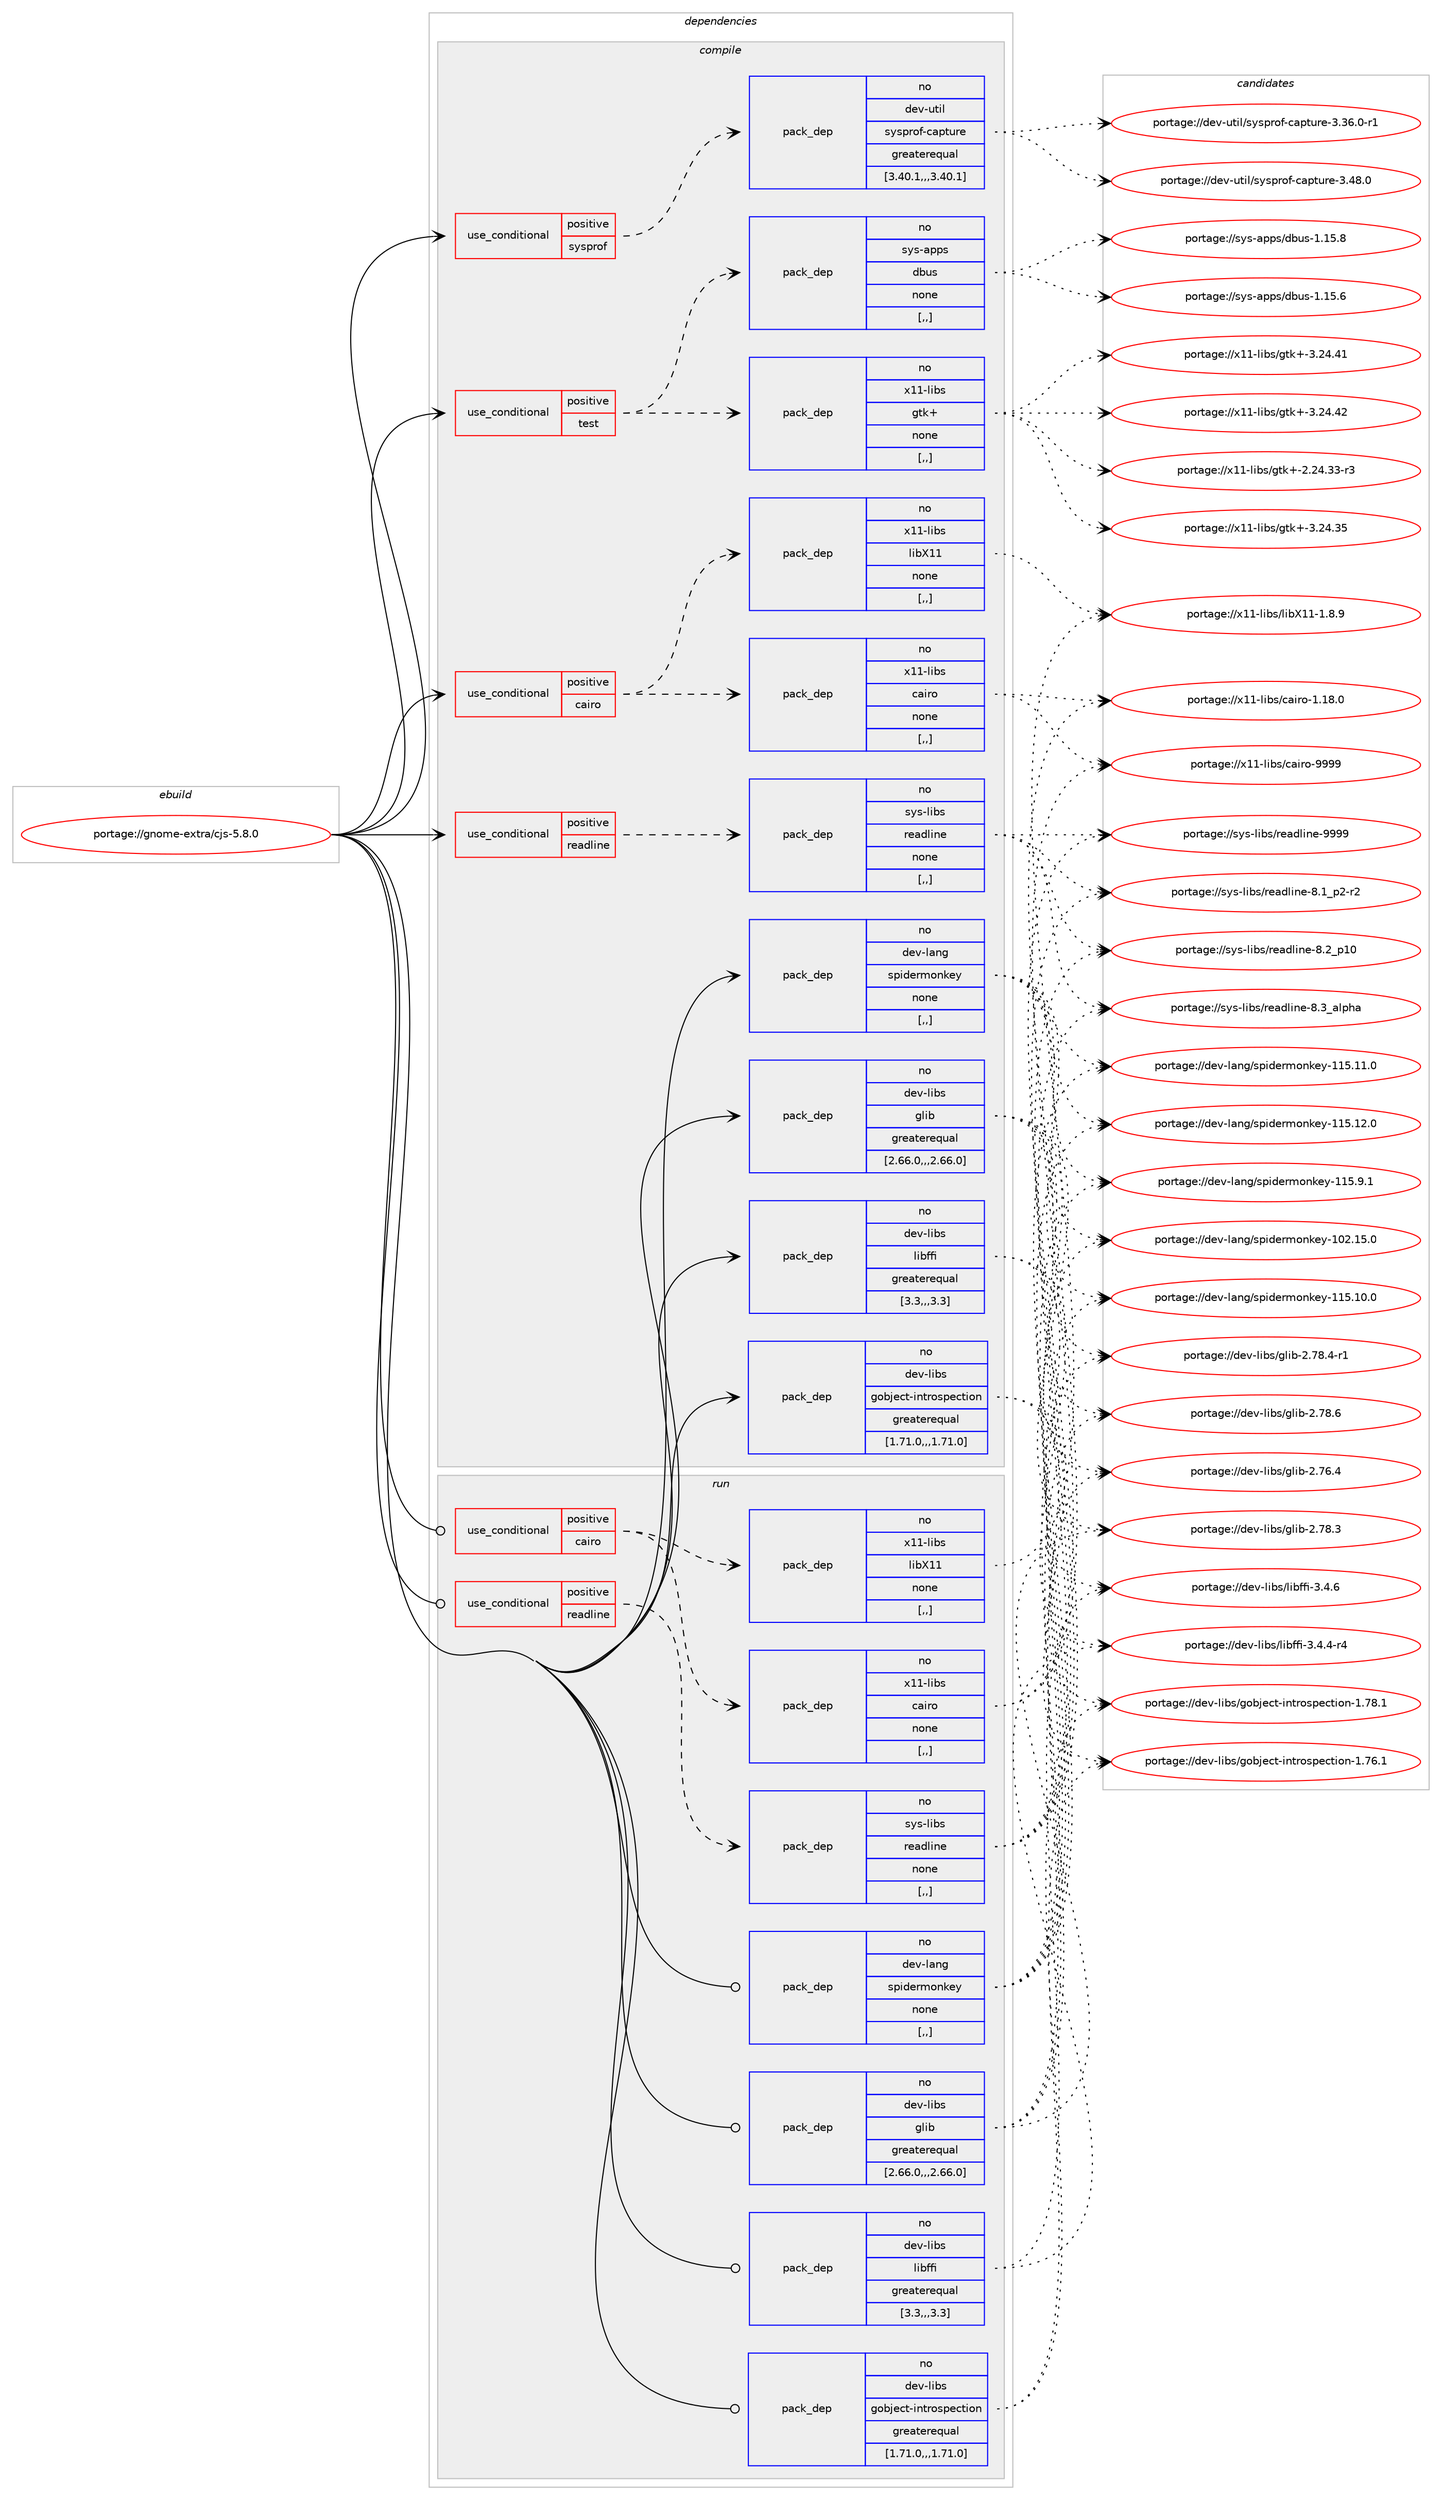 digraph prolog {

# *************
# Graph options
# *************

newrank=true;
concentrate=true;
compound=true;
graph [rankdir=LR,fontname=Helvetica,fontsize=10,ranksep=1.5];#, ranksep=2.5, nodesep=0.2];
edge  [arrowhead=vee];
node  [fontname=Helvetica,fontsize=10];

# **********
# The ebuild
# **********

subgraph cluster_leftcol {
color=gray;
rank=same;
label=<<i>ebuild</i>>;
id [label="portage://gnome-extra/cjs-5.8.0", color=red, width=4, href="../gnome-extra/cjs-5.8.0.svg"];
}

# ****************
# The dependencies
# ****************

subgraph cluster_midcol {
color=gray;
label=<<i>dependencies</i>>;
subgraph cluster_compile {
fillcolor="#eeeeee";
style=filled;
label=<<i>compile</i>>;
subgraph cond64145 {
dependency234758 [label=<<TABLE BORDER="0" CELLBORDER="1" CELLSPACING="0" CELLPADDING="4"><TR><TD ROWSPAN="3" CELLPADDING="10">use_conditional</TD></TR><TR><TD>positive</TD></TR><TR><TD>cairo</TD></TR></TABLE>>, shape=none, color=red];
subgraph pack169098 {
dependency234759 [label=<<TABLE BORDER="0" CELLBORDER="1" CELLSPACING="0" CELLPADDING="4" WIDTH="220"><TR><TD ROWSPAN="6" CELLPADDING="30">pack_dep</TD></TR><TR><TD WIDTH="110">no</TD></TR><TR><TD>x11-libs</TD></TR><TR><TD>cairo</TD></TR><TR><TD>none</TD></TR><TR><TD>[,,]</TD></TR></TABLE>>, shape=none, color=blue];
}
dependency234758:e -> dependency234759:w [weight=20,style="dashed",arrowhead="vee"];
subgraph pack169099 {
dependency234760 [label=<<TABLE BORDER="0" CELLBORDER="1" CELLSPACING="0" CELLPADDING="4" WIDTH="220"><TR><TD ROWSPAN="6" CELLPADDING="30">pack_dep</TD></TR><TR><TD WIDTH="110">no</TD></TR><TR><TD>x11-libs</TD></TR><TR><TD>libX11</TD></TR><TR><TD>none</TD></TR><TR><TD>[,,]</TD></TR></TABLE>>, shape=none, color=blue];
}
dependency234758:e -> dependency234760:w [weight=20,style="dashed",arrowhead="vee"];
}
id:e -> dependency234758:w [weight=20,style="solid",arrowhead="vee"];
subgraph cond64146 {
dependency234761 [label=<<TABLE BORDER="0" CELLBORDER="1" CELLSPACING="0" CELLPADDING="4"><TR><TD ROWSPAN="3" CELLPADDING="10">use_conditional</TD></TR><TR><TD>positive</TD></TR><TR><TD>readline</TD></TR></TABLE>>, shape=none, color=red];
subgraph pack169100 {
dependency234762 [label=<<TABLE BORDER="0" CELLBORDER="1" CELLSPACING="0" CELLPADDING="4" WIDTH="220"><TR><TD ROWSPAN="6" CELLPADDING="30">pack_dep</TD></TR><TR><TD WIDTH="110">no</TD></TR><TR><TD>sys-libs</TD></TR><TR><TD>readline</TD></TR><TR><TD>none</TD></TR><TR><TD>[,,]</TD></TR></TABLE>>, shape=none, color=blue];
}
dependency234761:e -> dependency234762:w [weight=20,style="dashed",arrowhead="vee"];
}
id:e -> dependency234761:w [weight=20,style="solid",arrowhead="vee"];
subgraph cond64147 {
dependency234763 [label=<<TABLE BORDER="0" CELLBORDER="1" CELLSPACING="0" CELLPADDING="4"><TR><TD ROWSPAN="3" CELLPADDING="10">use_conditional</TD></TR><TR><TD>positive</TD></TR><TR><TD>sysprof</TD></TR></TABLE>>, shape=none, color=red];
subgraph pack169101 {
dependency234764 [label=<<TABLE BORDER="0" CELLBORDER="1" CELLSPACING="0" CELLPADDING="4" WIDTH="220"><TR><TD ROWSPAN="6" CELLPADDING="30">pack_dep</TD></TR><TR><TD WIDTH="110">no</TD></TR><TR><TD>dev-util</TD></TR><TR><TD>sysprof-capture</TD></TR><TR><TD>greaterequal</TD></TR><TR><TD>[3.40.1,,,3.40.1]</TD></TR></TABLE>>, shape=none, color=blue];
}
dependency234763:e -> dependency234764:w [weight=20,style="dashed",arrowhead="vee"];
}
id:e -> dependency234763:w [weight=20,style="solid",arrowhead="vee"];
subgraph cond64148 {
dependency234765 [label=<<TABLE BORDER="0" CELLBORDER="1" CELLSPACING="0" CELLPADDING="4"><TR><TD ROWSPAN="3" CELLPADDING="10">use_conditional</TD></TR><TR><TD>positive</TD></TR><TR><TD>test</TD></TR></TABLE>>, shape=none, color=red];
subgraph pack169102 {
dependency234766 [label=<<TABLE BORDER="0" CELLBORDER="1" CELLSPACING="0" CELLPADDING="4" WIDTH="220"><TR><TD ROWSPAN="6" CELLPADDING="30">pack_dep</TD></TR><TR><TD WIDTH="110">no</TD></TR><TR><TD>sys-apps</TD></TR><TR><TD>dbus</TD></TR><TR><TD>none</TD></TR><TR><TD>[,,]</TD></TR></TABLE>>, shape=none, color=blue];
}
dependency234765:e -> dependency234766:w [weight=20,style="dashed",arrowhead="vee"];
subgraph pack169103 {
dependency234767 [label=<<TABLE BORDER="0" CELLBORDER="1" CELLSPACING="0" CELLPADDING="4" WIDTH="220"><TR><TD ROWSPAN="6" CELLPADDING="30">pack_dep</TD></TR><TR><TD WIDTH="110">no</TD></TR><TR><TD>x11-libs</TD></TR><TR><TD>gtk+</TD></TR><TR><TD>none</TD></TR><TR><TD>[,,]</TD></TR></TABLE>>, shape=none, color=blue];
}
dependency234765:e -> dependency234767:w [weight=20,style="dashed",arrowhead="vee"];
}
id:e -> dependency234765:w [weight=20,style="solid",arrowhead="vee"];
subgraph pack169104 {
dependency234768 [label=<<TABLE BORDER="0" CELLBORDER="1" CELLSPACING="0" CELLPADDING="4" WIDTH="220"><TR><TD ROWSPAN="6" CELLPADDING="30">pack_dep</TD></TR><TR><TD WIDTH="110">no</TD></TR><TR><TD>dev-lang</TD></TR><TR><TD>spidermonkey</TD></TR><TR><TD>none</TD></TR><TR><TD>[,,]</TD></TR></TABLE>>, shape=none, color=blue];
}
id:e -> dependency234768:w [weight=20,style="solid",arrowhead="vee"];
subgraph pack169105 {
dependency234769 [label=<<TABLE BORDER="0" CELLBORDER="1" CELLSPACING="0" CELLPADDING="4" WIDTH="220"><TR><TD ROWSPAN="6" CELLPADDING="30">pack_dep</TD></TR><TR><TD WIDTH="110">no</TD></TR><TR><TD>dev-libs</TD></TR><TR><TD>glib</TD></TR><TR><TD>greaterequal</TD></TR><TR><TD>[2.66.0,,,2.66.0]</TD></TR></TABLE>>, shape=none, color=blue];
}
id:e -> dependency234769:w [weight=20,style="solid",arrowhead="vee"];
subgraph pack169106 {
dependency234770 [label=<<TABLE BORDER="0" CELLBORDER="1" CELLSPACING="0" CELLPADDING="4" WIDTH="220"><TR><TD ROWSPAN="6" CELLPADDING="30">pack_dep</TD></TR><TR><TD WIDTH="110">no</TD></TR><TR><TD>dev-libs</TD></TR><TR><TD>gobject-introspection</TD></TR><TR><TD>greaterequal</TD></TR><TR><TD>[1.71.0,,,1.71.0]</TD></TR></TABLE>>, shape=none, color=blue];
}
id:e -> dependency234770:w [weight=20,style="solid",arrowhead="vee"];
subgraph pack169107 {
dependency234771 [label=<<TABLE BORDER="0" CELLBORDER="1" CELLSPACING="0" CELLPADDING="4" WIDTH="220"><TR><TD ROWSPAN="6" CELLPADDING="30">pack_dep</TD></TR><TR><TD WIDTH="110">no</TD></TR><TR><TD>dev-libs</TD></TR><TR><TD>libffi</TD></TR><TR><TD>greaterequal</TD></TR><TR><TD>[3.3,,,3.3]</TD></TR></TABLE>>, shape=none, color=blue];
}
id:e -> dependency234771:w [weight=20,style="solid",arrowhead="vee"];
}
subgraph cluster_compileandrun {
fillcolor="#eeeeee";
style=filled;
label=<<i>compile and run</i>>;
}
subgraph cluster_run {
fillcolor="#eeeeee";
style=filled;
label=<<i>run</i>>;
subgraph cond64149 {
dependency234772 [label=<<TABLE BORDER="0" CELLBORDER="1" CELLSPACING="0" CELLPADDING="4"><TR><TD ROWSPAN="3" CELLPADDING="10">use_conditional</TD></TR><TR><TD>positive</TD></TR><TR><TD>cairo</TD></TR></TABLE>>, shape=none, color=red];
subgraph pack169108 {
dependency234773 [label=<<TABLE BORDER="0" CELLBORDER="1" CELLSPACING="0" CELLPADDING="4" WIDTH="220"><TR><TD ROWSPAN="6" CELLPADDING="30">pack_dep</TD></TR><TR><TD WIDTH="110">no</TD></TR><TR><TD>x11-libs</TD></TR><TR><TD>cairo</TD></TR><TR><TD>none</TD></TR><TR><TD>[,,]</TD></TR></TABLE>>, shape=none, color=blue];
}
dependency234772:e -> dependency234773:w [weight=20,style="dashed",arrowhead="vee"];
subgraph pack169109 {
dependency234774 [label=<<TABLE BORDER="0" CELLBORDER="1" CELLSPACING="0" CELLPADDING="4" WIDTH="220"><TR><TD ROWSPAN="6" CELLPADDING="30">pack_dep</TD></TR><TR><TD WIDTH="110">no</TD></TR><TR><TD>x11-libs</TD></TR><TR><TD>libX11</TD></TR><TR><TD>none</TD></TR><TR><TD>[,,]</TD></TR></TABLE>>, shape=none, color=blue];
}
dependency234772:e -> dependency234774:w [weight=20,style="dashed",arrowhead="vee"];
}
id:e -> dependency234772:w [weight=20,style="solid",arrowhead="odot"];
subgraph cond64150 {
dependency234775 [label=<<TABLE BORDER="0" CELLBORDER="1" CELLSPACING="0" CELLPADDING="4"><TR><TD ROWSPAN="3" CELLPADDING="10">use_conditional</TD></TR><TR><TD>positive</TD></TR><TR><TD>readline</TD></TR></TABLE>>, shape=none, color=red];
subgraph pack169110 {
dependency234776 [label=<<TABLE BORDER="0" CELLBORDER="1" CELLSPACING="0" CELLPADDING="4" WIDTH="220"><TR><TD ROWSPAN="6" CELLPADDING="30">pack_dep</TD></TR><TR><TD WIDTH="110">no</TD></TR><TR><TD>sys-libs</TD></TR><TR><TD>readline</TD></TR><TR><TD>none</TD></TR><TR><TD>[,,]</TD></TR></TABLE>>, shape=none, color=blue];
}
dependency234775:e -> dependency234776:w [weight=20,style="dashed",arrowhead="vee"];
}
id:e -> dependency234775:w [weight=20,style="solid",arrowhead="odot"];
subgraph pack169111 {
dependency234777 [label=<<TABLE BORDER="0" CELLBORDER="1" CELLSPACING="0" CELLPADDING="4" WIDTH="220"><TR><TD ROWSPAN="6" CELLPADDING="30">pack_dep</TD></TR><TR><TD WIDTH="110">no</TD></TR><TR><TD>dev-lang</TD></TR><TR><TD>spidermonkey</TD></TR><TR><TD>none</TD></TR><TR><TD>[,,]</TD></TR></TABLE>>, shape=none, color=blue];
}
id:e -> dependency234777:w [weight=20,style="solid",arrowhead="odot"];
subgraph pack169112 {
dependency234778 [label=<<TABLE BORDER="0" CELLBORDER="1" CELLSPACING="0" CELLPADDING="4" WIDTH="220"><TR><TD ROWSPAN="6" CELLPADDING="30">pack_dep</TD></TR><TR><TD WIDTH="110">no</TD></TR><TR><TD>dev-libs</TD></TR><TR><TD>glib</TD></TR><TR><TD>greaterequal</TD></TR><TR><TD>[2.66.0,,,2.66.0]</TD></TR></TABLE>>, shape=none, color=blue];
}
id:e -> dependency234778:w [weight=20,style="solid",arrowhead="odot"];
subgraph pack169113 {
dependency234779 [label=<<TABLE BORDER="0" CELLBORDER="1" CELLSPACING="0" CELLPADDING="4" WIDTH="220"><TR><TD ROWSPAN="6" CELLPADDING="30">pack_dep</TD></TR><TR><TD WIDTH="110">no</TD></TR><TR><TD>dev-libs</TD></TR><TR><TD>gobject-introspection</TD></TR><TR><TD>greaterequal</TD></TR><TR><TD>[1.71.0,,,1.71.0]</TD></TR></TABLE>>, shape=none, color=blue];
}
id:e -> dependency234779:w [weight=20,style="solid",arrowhead="odot"];
subgraph pack169114 {
dependency234780 [label=<<TABLE BORDER="0" CELLBORDER="1" CELLSPACING="0" CELLPADDING="4" WIDTH="220"><TR><TD ROWSPAN="6" CELLPADDING="30">pack_dep</TD></TR><TR><TD WIDTH="110">no</TD></TR><TR><TD>dev-libs</TD></TR><TR><TD>libffi</TD></TR><TR><TD>greaterequal</TD></TR><TR><TD>[3.3,,,3.3]</TD></TR></TABLE>>, shape=none, color=blue];
}
id:e -> dependency234780:w [weight=20,style="solid",arrowhead="odot"];
}
}

# **************
# The candidates
# **************

subgraph cluster_choices {
rank=same;
color=gray;
label=<<i>candidates</i>>;

subgraph choice169098 {
color=black;
nodesep=1;
choice1204949451081059811547999710511411145494649564648 [label="portage://x11-libs/cairo-1.18.0", color=red, width=4,href="../x11-libs/cairo-1.18.0.svg"];
choice120494945108105981154799971051141114557575757 [label="portage://x11-libs/cairo-9999", color=red, width=4,href="../x11-libs/cairo-9999.svg"];
dependency234759:e -> choice1204949451081059811547999710511411145494649564648:w [style=dotted,weight="100"];
dependency234759:e -> choice120494945108105981154799971051141114557575757:w [style=dotted,weight="100"];
}
subgraph choice169099 {
color=black;
nodesep=1;
choice120494945108105981154710810598884949454946564657 [label="portage://x11-libs/libX11-1.8.9", color=red, width=4,href="../x11-libs/libX11-1.8.9.svg"];
dependency234760:e -> choice120494945108105981154710810598884949454946564657:w [style=dotted,weight="100"];
}
subgraph choice169100 {
color=black;
nodesep=1;
choice115121115451081059811547114101971001081051101014556464995112504511450 [label="portage://sys-libs/readline-8.1_p2-r2", color=red, width=4,href="../sys-libs/readline-8.1_p2-r2.svg"];
choice1151211154510810598115471141019710010810511010145564650951124948 [label="portage://sys-libs/readline-8.2_p10", color=red, width=4,href="../sys-libs/readline-8.2_p10.svg"];
choice1151211154510810598115471141019710010810511010145564651959710811210497 [label="portage://sys-libs/readline-8.3_alpha", color=red, width=4,href="../sys-libs/readline-8.3_alpha.svg"];
choice115121115451081059811547114101971001081051101014557575757 [label="portage://sys-libs/readline-9999", color=red, width=4,href="../sys-libs/readline-9999.svg"];
dependency234762:e -> choice115121115451081059811547114101971001081051101014556464995112504511450:w [style=dotted,weight="100"];
dependency234762:e -> choice1151211154510810598115471141019710010810511010145564650951124948:w [style=dotted,weight="100"];
dependency234762:e -> choice1151211154510810598115471141019710010810511010145564651959710811210497:w [style=dotted,weight="100"];
dependency234762:e -> choice115121115451081059811547114101971001081051101014557575757:w [style=dotted,weight="100"];
}
subgraph choice169101 {
color=black;
nodesep=1;
choice1001011184511711610510847115121115112114111102459997112116117114101455146515446484511449 [label="portage://dev-util/sysprof-capture-3.36.0-r1", color=red, width=4,href="../dev-util/sysprof-capture-3.36.0-r1.svg"];
choice100101118451171161051084711512111511211411110245999711211611711410145514652564648 [label="portage://dev-util/sysprof-capture-3.48.0", color=red, width=4,href="../dev-util/sysprof-capture-3.48.0.svg"];
dependency234764:e -> choice1001011184511711610510847115121115112114111102459997112116117114101455146515446484511449:w [style=dotted,weight="100"];
dependency234764:e -> choice100101118451171161051084711512111511211411110245999711211611711410145514652564648:w [style=dotted,weight="100"];
}
subgraph choice169102 {
color=black;
nodesep=1;
choice1151211154597112112115471009811711545494649534654 [label="portage://sys-apps/dbus-1.15.6", color=red, width=4,href="../sys-apps/dbus-1.15.6.svg"];
choice1151211154597112112115471009811711545494649534656 [label="portage://sys-apps/dbus-1.15.8", color=red, width=4,href="../sys-apps/dbus-1.15.8.svg"];
dependency234766:e -> choice1151211154597112112115471009811711545494649534654:w [style=dotted,weight="100"];
dependency234766:e -> choice1151211154597112112115471009811711545494649534656:w [style=dotted,weight="100"];
}
subgraph choice169103 {
color=black;
nodesep=1;
choice12049494510810598115471031161074345504650524651514511451 [label="portage://x11-libs/gtk+-2.24.33-r3", color=red, width=4,href="../x11-libs/gtk+-2.24.33-r3.svg"];
choice1204949451081059811547103116107434551465052465153 [label="portage://x11-libs/gtk+-3.24.35", color=red, width=4,href="../x11-libs/gtk+-3.24.35.svg"];
choice1204949451081059811547103116107434551465052465249 [label="portage://x11-libs/gtk+-3.24.41", color=red, width=4,href="../x11-libs/gtk+-3.24.41.svg"];
choice1204949451081059811547103116107434551465052465250 [label="portage://x11-libs/gtk+-3.24.42", color=red, width=4,href="../x11-libs/gtk+-3.24.42.svg"];
dependency234767:e -> choice12049494510810598115471031161074345504650524651514511451:w [style=dotted,weight="100"];
dependency234767:e -> choice1204949451081059811547103116107434551465052465153:w [style=dotted,weight="100"];
dependency234767:e -> choice1204949451081059811547103116107434551465052465249:w [style=dotted,weight="100"];
dependency234767:e -> choice1204949451081059811547103116107434551465052465250:w [style=dotted,weight="100"];
}
subgraph choice169104 {
color=black;
nodesep=1;
choice100101118451089711010347115112105100101114109111110107101121454948504649534648 [label="portage://dev-lang/spidermonkey-102.15.0", color=red, width=4,href="../dev-lang/spidermonkey-102.15.0.svg"];
choice100101118451089711010347115112105100101114109111110107101121454949534649484648 [label="portage://dev-lang/spidermonkey-115.10.0", color=red, width=4,href="../dev-lang/spidermonkey-115.10.0.svg"];
choice100101118451089711010347115112105100101114109111110107101121454949534649494648 [label="portage://dev-lang/spidermonkey-115.11.0", color=red, width=4,href="../dev-lang/spidermonkey-115.11.0.svg"];
choice100101118451089711010347115112105100101114109111110107101121454949534649504648 [label="portage://dev-lang/spidermonkey-115.12.0", color=red, width=4,href="../dev-lang/spidermonkey-115.12.0.svg"];
choice1001011184510897110103471151121051001011141091111101071011214549495346574649 [label="portage://dev-lang/spidermonkey-115.9.1", color=red, width=4,href="../dev-lang/spidermonkey-115.9.1.svg"];
dependency234768:e -> choice100101118451089711010347115112105100101114109111110107101121454948504649534648:w [style=dotted,weight="100"];
dependency234768:e -> choice100101118451089711010347115112105100101114109111110107101121454949534649484648:w [style=dotted,weight="100"];
dependency234768:e -> choice100101118451089711010347115112105100101114109111110107101121454949534649494648:w [style=dotted,weight="100"];
dependency234768:e -> choice100101118451089711010347115112105100101114109111110107101121454949534649504648:w [style=dotted,weight="100"];
dependency234768:e -> choice1001011184510897110103471151121051001011141091111101071011214549495346574649:w [style=dotted,weight="100"];
}
subgraph choice169105 {
color=black;
nodesep=1;
choice1001011184510810598115471031081059845504655544652 [label="portage://dev-libs/glib-2.76.4", color=red, width=4,href="../dev-libs/glib-2.76.4.svg"];
choice1001011184510810598115471031081059845504655564651 [label="portage://dev-libs/glib-2.78.3", color=red, width=4,href="../dev-libs/glib-2.78.3.svg"];
choice10010111845108105981154710310810598455046555646524511449 [label="portage://dev-libs/glib-2.78.4-r1", color=red, width=4,href="../dev-libs/glib-2.78.4-r1.svg"];
choice1001011184510810598115471031081059845504655564654 [label="portage://dev-libs/glib-2.78.6", color=red, width=4,href="../dev-libs/glib-2.78.6.svg"];
dependency234769:e -> choice1001011184510810598115471031081059845504655544652:w [style=dotted,weight="100"];
dependency234769:e -> choice1001011184510810598115471031081059845504655564651:w [style=dotted,weight="100"];
dependency234769:e -> choice10010111845108105981154710310810598455046555646524511449:w [style=dotted,weight="100"];
dependency234769:e -> choice1001011184510810598115471031081059845504655564654:w [style=dotted,weight="100"];
}
subgraph choice169106 {
color=black;
nodesep=1;
choice1001011184510810598115471031119810610199116451051101161141111151121019911610511111045494655544649 [label="portage://dev-libs/gobject-introspection-1.76.1", color=red, width=4,href="../dev-libs/gobject-introspection-1.76.1.svg"];
choice1001011184510810598115471031119810610199116451051101161141111151121019911610511111045494655564649 [label="portage://dev-libs/gobject-introspection-1.78.1", color=red, width=4,href="../dev-libs/gobject-introspection-1.78.1.svg"];
dependency234770:e -> choice1001011184510810598115471031119810610199116451051101161141111151121019911610511111045494655544649:w [style=dotted,weight="100"];
dependency234770:e -> choice1001011184510810598115471031119810610199116451051101161141111151121019911610511111045494655564649:w [style=dotted,weight="100"];
}
subgraph choice169107 {
color=black;
nodesep=1;
choice100101118451081059811547108105981021021054551465246524511452 [label="portage://dev-libs/libffi-3.4.4-r4", color=red, width=4,href="../dev-libs/libffi-3.4.4-r4.svg"];
choice10010111845108105981154710810598102102105455146524654 [label="portage://dev-libs/libffi-3.4.6", color=red, width=4,href="../dev-libs/libffi-3.4.6.svg"];
dependency234771:e -> choice100101118451081059811547108105981021021054551465246524511452:w [style=dotted,weight="100"];
dependency234771:e -> choice10010111845108105981154710810598102102105455146524654:w [style=dotted,weight="100"];
}
subgraph choice169108 {
color=black;
nodesep=1;
choice1204949451081059811547999710511411145494649564648 [label="portage://x11-libs/cairo-1.18.0", color=red, width=4,href="../x11-libs/cairo-1.18.0.svg"];
choice120494945108105981154799971051141114557575757 [label="portage://x11-libs/cairo-9999", color=red, width=4,href="../x11-libs/cairo-9999.svg"];
dependency234773:e -> choice1204949451081059811547999710511411145494649564648:w [style=dotted,weight="100"];
dependency234773:e -> choice120494945108105981154799971051141114557575757:w [style=dotted,weight="100"];
}
subgraph choice169109 {
color=black;
nodesep=1;
choice120494945108105981154710810598884949454946564657 [label="portage://x11-libs/libX11-1.8.9", color=red, width=4,href="../x11-libs/libX11-1.8.9.svg"];
dependency234774:e -> choice120494945108105981154710810598884949454946564657:w [style=dotted,weight="100"];
}
subgraph choice169110 {
color=black;
nodesep=1;
choice115121115451081059811547114101971001081051101014556464995112504511450 [label="portage://sys-libs/readline-8.1_p2-r2", color=red, width=4,href="../sys-libs/readline-8.1_p2-r2.svg"];
choice1151211154510810598115471141019710010810511010145564650951124948 [label="portage://sys-libs/readline-8.2_p10", color=red, width=4,href="../sys-libs/readline-8.2_p10.svg"];
choice1151211154510810598115471141019710010810511010145564651959710811210497 [label="portage://sys-libs/readline-8.3_alpha", color=red, width=4,href="../sys-libs/readline-8.3_alpha.svg"];
choice115121115451081059811547114101971001081051101014557575757 [label="portage://sys-libs/readline-9999", color=red, width=4,href="../sys-libs/readline-9999.svg"];
dependency234776:e -> choice115121115451081059811547114101971001081051101014556464995112504511450:w [style=dotted,weight="100"];
dependency234776:e -> choice1151211154510810598115471141019710010810511010145564650951124948:w [style=dotted,weight="100"];
dependency234776:e -> choice1151211154510810598115471141019710010810511010145564651959710811210497:w [style=dotted,weight="100"];
dependency234776:e -> choice115121115451081059811547114101971001081051101014557575757:w [style=dotted,weight="100"];
}
subgraph choice169111 {
color=black;
nodesep=1;
choice100101118451089711010347115112105100101114109111110107101121454948504649534648 [label="portage://dev-lang/spidermonkey-102.15.0", color=red, width=4,href="../dev-lang/spidermonkey-102.15.0.svg"];
choice100101118451089711010347115112105100101114109111110107101121454949534649484648 [label="portage://dev-lang/spidermonkey-115.10.0", color=red, width=4,href="../dev-lang/spidermonkey-115.10.0.svg"];
choice100101118451089711010347115112105100101114109111110107101121454949534649494648 [label="portage://dev-lang/spidermonkey-115.11.0", color=red, width=4,href="../dev-lang/spidermonkey-115.11.0.svg"];
choice100101118451089711010347115112105100101114109111110107101121454949534649504648 [label="portage://dev-lang/spidermonkey-115.12.0", color=red, width=4,href="../dev-lang/spidermonkey-115.12.0.svg"];
choice1001011184510897110103471151121051001011141091111101071011214549495346574649 [label="portage://dev-lang/spidermonkey-115.9.1", color=red, width=4,href="../dev-lang/spidermonkey-115.9.1.svg"];
dependency234777:e -> choice100101118451089711010347115112105100101114109111110107101121454948504649534648:w [style=dotted,weight="100"];
dependency234777:e -> choice100101118451089711010347115112105100101114109111110107101121454949534649484648:w [style=dotted,weight="100"];
dependency234777:e -> choice100101118451089711010347115112105100101114109111110107101121454949534649494648:w [style=dotted,weight="100"];
dependency234777:e -> choice100101118451089711010347115112105100101114109111110107101121454949534649504648:w [style=dotted,weight="100"];
dependency234777:e -> choice1001011184510897110103471151121051001011141091111101071011214549495346574649:w [style=dotted,weight="100"];
}
subgraph choice169112 {
color=black;
nodesep=1;
choice1001011184510810598115471031081059845504655544652 [label="portage://dev-libs/glib-2.76.4", color=red, width=4,href="../dev-libs/glib-2.76.4.svg"];
choice1001011184510810598115471031081059845504655564651 [label="portage://dev-libs/glib-2.78.3", color=red, width=4,href="../dev-libs/glib-2.78.3.svg"];
choice10010111845108105981154710310810598455046555646524511449 [label="portage://dev-libs/glib-2.78.4-r1", color=red, width=4,href="../dev-libs/glib-2.78.4-r1.svg"];
choice1001011184510810598115471031081059845504655564654 [label="portage://dev-libs/glib-2.78.6", color=red, width=4,href="../dev-libs/glib-2.78.6.svg"];
dependency234778:e -> choice1001011184510810598115471031081059845504655544652:w [style=dotted,weight="100"];
dependency234778:e -> choice1001011184510810598115471031081059845504655564651:w [style=dotted,weight="100"];
dependency234778:e -> choice10010111845108105981154710310810598455046555646524511449:w [style=dotted,weight="100"];
dependency234778:e -> choice1001011184510810598115471031081059845504655564654:w [style=dotted,weight="100"];
}
subgraph choice169113 {
color=black;
nodesep=1;
choice1001011184510810598115471031119810610199116451051101161141111151121019911610511111045494655544649 [label="portage://dev-libs/gobject-introspection-1.76.1", color=red, width=4,href="../dev-libs/gobject-introspection-1.76.1.svg"];
choice1001011184510810598115471031119810610199116451051101161141111151121019911610511111045494655564649 [label="portage://dev-libs/gobject-introspection-1.78.1", color=red, width=4,href="../dev-libs/gobject-introspection-1.78.1.svg"];
dependency234779:e -> choice1001011184510810598115471031119810610199116451051101161141111151121019911610511111045494655544649:w [style=dotted,weight="100"];
dependency234779:e -> choice1001011184510810598115471031119810610199116451051101161141111151121019911610511111045494655564649:w [style=dotted,weight="100"];
}
subgraph choice169114 {
color=black;
nodesep=1;
choice100101118451081059811547108105981021021054551465246524511452 [label="portage://dev-libs/libffi-3.4.4-r4", color=red, width=4,href="../dev-libs/libffi-3.4.4-r4.svg"];
choice10010111845108105981154710810598102102105455146524654 [label="portage://dev-libs/libffi-3.4.6", color=red, width=4,href="../dev-libs/libffi-3.4.6.svg"];
dependency234780:e -> choice100101118451081059811547108105981021021054551465246524511452:w [style=dotted,weight="100"];
dependency234780:e -> choice10010111845108105981154710810598102102105455146524654:w [style=dotted,weight="100"];
}
}

}
